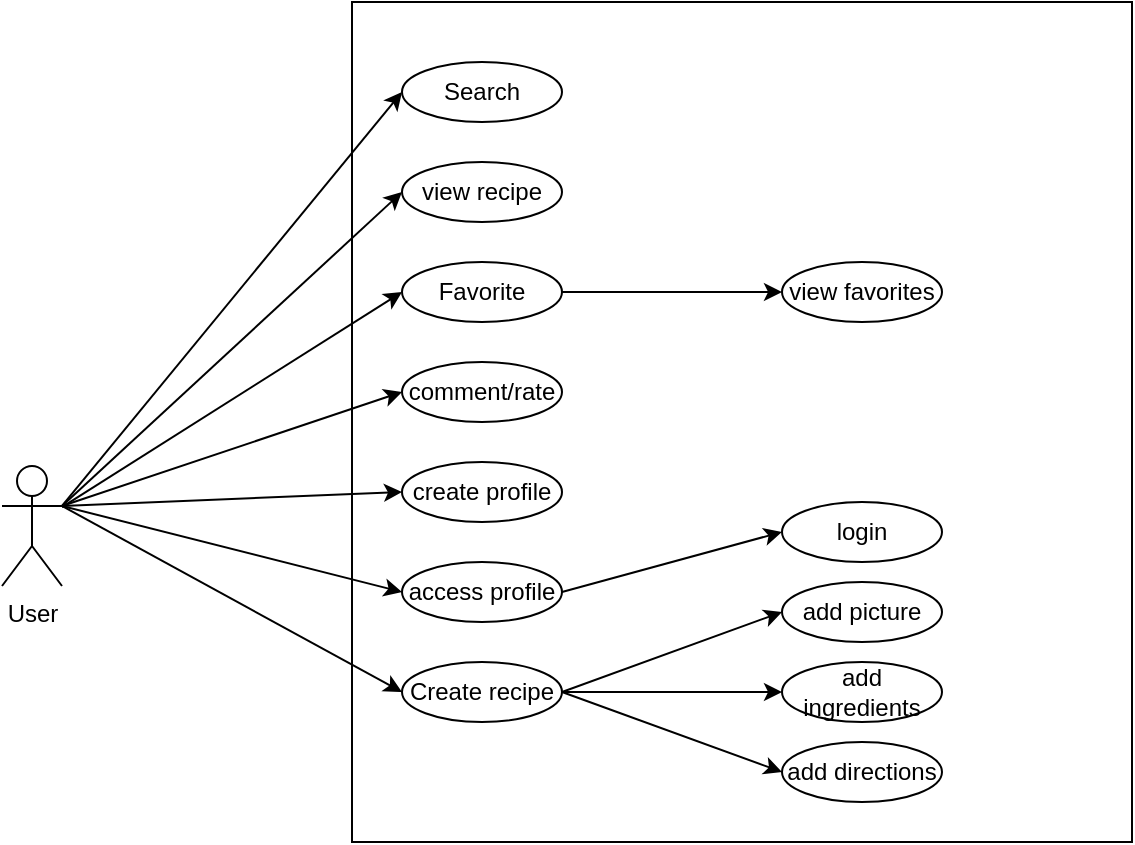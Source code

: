 <mxfile version="24.7.17">
  <diagram name="Page-1" id="3EXEuKDljUQzysCk_rgQ">
    <mxGraphModel dx="1393" dy="796" grid="1" gridSize="10" guides="1" tooltips="1" connect="1" arrows="1" fold="1" page="1" pageScale="1" pageWidth="850" pageHeight="1100" math="0" shadow="0">
      <root>
        <mxCell id="0" />
        <mxCell id="1" parent="0" />
        <mxCell id="Lbe9cYabZGH-bOl8ioFZ-1" value="User&lt;div&gt;&lt;br&gt;&lt;/div&gt;" style="shape=umlActor;verticalLabelPosition=bottom;verticalAlign=top;html=1;outlineConnect=0;" vertex="1" parent="1">
          <mxGeometry x="140" y="282" width="30" height="60" as="geometry" />
        </mxCell>
        <mxCell id="Lbe9cYabZGH-bOl8ioFZ-3" value="" style="rounded=0;whiteSpace=wrap;html=1;" vertex="1" parent="1">
          <mxGeometry x="315" y="50" width="390" height="420" as="geometry" />
        </mxCell>
        <mxCell id="Lbe9cYabZGH-bOl8ioFZ-4" value="Search" style="ellipse;whiteSpace=wrap;html=1;" vertex="1" parent="1">
          <mxGeometry x="340" y="80" width="80" height="30" as="geometry" />
        </mxCell>
        <mxCell id="Lbe9cYabZGH-bOl8ioFZ-5" value="Favorite" style="ellipse;whiteSpace=wrap;html=1;" vertex="1" parent="1">
          <mxGeometry x="340" y="180" width="80" height="30" as="geometry" />
        </mxCell>
        <mxCell id="Lbe9cYabZGH-bOl8ioFZ-6" value="comment/rate" style="ellipse;whiteSpace=wrap;html=1;" vertex="1" parent="1">
          <mxGeometry x="340" y="230" width="80" height="30" as="geometry" />
        </mxCell>
        <mxCell id="Lbe9cYabZGH-bOl8ioFZ-7" value="create profile" style="ellipse;whiteSpace=wrap;html=1;" vertex="1" parent="1">
          <mxGeometry x="340" y="280" width="80" height="30" as="geometry" />
        </mxCell>
        <mxCell id="Lbe9cYabZGH-bOl8ioFZ-8" value="access profile" style="ellipse;whiteSpace=wrap;html=1;" vertex="1" parent="1">
          <mxGeometry x="340" y="330" width="80" height="30" as="geometry" />
        </mxCell>
        <mxCell id="Lbe9cYabZGH-bOl8ioFZ-9" value="view recipe" style="ellipse;whiteSpace=wrap;html=1;" vertex="1" parent="1">
          <mxGeometry x="340" y="130" width="80" height="30" as="geometry" />
        </mxCell>
        <mxCell id="Lbe9cYabZGH-bOl8ioFZ-10" value="Create recipe" style="ellipse;whiteSpace=wrap;html=1;" vertex="1" parent="1">
          <mxGeometry x="340" y="380" width="80" height="30" as="geometry" />
        </mxCell>
        <mxCell id="Lbe9cYabZGH-bOl8ioFZ-11" value="add picture" style="ellipse;whiteSpace=wrap;html=1;" vertex="1" parent="1">
          <mxGeometry x="530" y="340" width="80" height="30" as="geometry" />
        </mxCell>
        <mxCell id="Lbe9cYabZGH-bOl8ioFZ-12" value="add ingredients" style="ellipse;whiteSpace=wrap;html=1;" vertex="1" parent="1">
          <mxGeometry x="530" y="380" width="80" height="30" as="geometry" />
        </mxCell>
        <mxCell id="Lbe9cYabZGH-bOl8ioFZ-13" value="add directions" style="ellipse;whiteSpace=wrap;html=1;" vertex="1" parent="1">
          <mxGeometry x="530" y="420" width="80" height="30" as="geometry" />
        </mxCell>
        <mxCell id="Lbe9cYabZGH-bOl8ioFZ-14" value="" style="endArrow=classic;html=1;rounded=0;entryX=0;entryY=0.5;entryDx=0;entryDy=0;exitX=1;exitY=0.333;exitDx=0;exitDy=0;exitPerimeter=0;" edge="1" parent="1" source="Lbe9cYabZGH-bOl8ioFZ-1" target="Lbe9cYabZGH-bOl8ioFZ-4">
          <mxGeometry width="50" height="50" relative="1" as="geometry">
            <mxPoint x="400" y="430" as="sourcePoint" />
            <mxPoint x="450" y="380" as="targetPoint" />
          </mxGeometry>
        </mxCell>
        <mxCell id="Lbe9cYabZGH-bOl8ioFZ-15" value="" style="endArrow=classic;html=1;rounded=0;entryX=0;entryY=0.5;entryDx=0;entryDy=0;exitX=1;exitY=0.333;exitDx=0;exitDy=0;exitPerimeter=0;" edge="1" parent="1" source="Lbe9cYabZGH-bOl8ioFZ-1" target="Lbe9cYabZGH-bOl8ioFZ-9">
          <mxGeometry width="50" height="50" relative="1" as="geometry">
            <mxPoint x="180" y="303" as="sourcePoint" />
            <mxPoint x="350" y="105" as="targetPoint" />
          </mxGeometry>
        </mxCell>
        <mxCell id="Lbe9cYabZGH-bOl8ioFZ-16" value="" style="endArrow=classic;html=1;rounded=0;entryX=0;entryY=0.5;entryDx=0;entryDy=0;" edge="1" parent="1" source="Lbe9cYabZGH-bOl8ioFZ-1" target="Lbe9cYabZGH-bOl8ioFZ-5">
          <mxGeometry width="50" height="50" relative="1" as="geometry">
            <mxPoint x="190" y="313" as="sourcePoint" />
            <mxPoint x="360" y="115" as="targetPoint" />
          </mxGeometry>
        </mxCell>
        <mxCell id="Lbe9cYabZGH-bOl8ioFZ-17" value="" style="endArrow=classic;html=1;rounded=0;entryX=0;entryY=0.5;entryDx=0;entryDy=0;exitX=1;exitY=0.333;exitDx=0;exitDy=0;exitPerimeter=0;" edge="1" parent="1" source="Lbe9cYabZGH-bOl8ioFZ-1" target="Lbe9cYabZGH-bOl8ioFZ-6">
          <mxGeometry width="50" height="50" relative="1" as="geometry">
            <mxPoint x="200" y="323" as="sourcePoint" />
            <mxPoint x="370" y="125" as="targetPoint" />
          </mxGeometry>
        </mxCell>
        <mxCell id="Lbe9cYabZGH-bOl8ioFZ-18" value="" style="endArrow=classic;html=1;rounded=0;entryX=0;entryY=0.5;entryDx=0;entryDy=0;exitX=1;exitY=0.333;exitDx=0;exitDy=0;exitPerimeter=0;" edge="1" parent="1" source="Lbe9cYabZGH-bOl8ioFZ-1" target="Lbe9cYabZGH-bOl8ioFZ-7">
          <mxGeometry width="50" height="50" relative="1" as="geometry">
            <mxPoint x="210" y="333" as="sourcePoint" />
            <mxPoint x="380" y="135" as="targetPoint" />
          </mxGeometry>
        </mxCell>
        <mxCell id="Lbe9cYabZGH-bOl8ioFZ-19" value="" style="endArrow=classic;html=1;rounded=0;entryX=0;entryY=0.5;entryDx=0;entryDy=0;exitX=1;exitY=0.333;exitDx=0;exitDy=0;exitPerimeter=0;" edge="1" parent="1" source="Lbe9cYabZGH-bOl8ioFZ-1" target="Lbe9cYabZGH-bOl8ioFZ-8">
          <mxGeometry width="50" height="50" relative="1" as="geometry">
            <mxPoint x="220" y="343" as="sourcePoint" />
            <mxPoint x="390" y="145" as="targetPoint" />
          </mxGeometry>
        </mxCell>
        <mxCell id="Lbe9cYabZGH-bOl8ioFZ-20" value="" style="endArrow=classic;html=1;rounded=0;exitX=1;exitY=0.333;exitDx=0;exitDy=0;exitPerimeter=0;entryX=0;entryY=0.5;entryDx=0;entryDy=0;" edge="1" parent="1" source="Lbe9cYabZGH-bOl8ioFZ-1" target="Lbe9cYabZGH-bOl8ioFZ-10">
          <mxGeometry width="50" height="50" relative="1" as="geometry">
            <mxPoint x="230" y="353" as="sourcePoint" />
            <mxPoint x="400" y="155" as="targetPoint" />
          </mxGeometry>
        </mxCell>
        <mxCell id="Lbe9cYabZGH-bOl8ioFZ-21" value="" style="endArrow=classic;html=1;rounded=0;entryX=0;entryY=0.5;entryDx=0;entryDy=0;exitX=1;exitY=0.5;exitDx=0;exitDy=0;" edge="1" parent="1" source="Lbe9cYabZGH-bOl8ioFZ-10" target="Lbe9cYabZGH-bOl8ioFZ-11">
          <mxGeometry width="50" height="50" relative="1" as="geometry">
            <mxPoint x="400" y="430" as="sourcePoint" />
            <mxPoint x="450" y="380" as="targetPoint" />
          </mxGeometry>
        </mxCell>
        <mxCell id="Lbe9cYabZGH-bOl8ioFZ-22" value="" style="endArrow=classic;html=1;rounded=0;entryX=0;entryY=0.5;entryDx=0;entryDy=0;exitX=1;exitY=0.5;exitDx=0;exitDy=0;" edge="1" parent="1" source="Lbe9cYabZGH-bOl8ioFZ-10" target="Lbe9cYabZGH-bOl8ioFZ-12">
          <mxGeometry width="50" height="50" relative="1" as="geometry">
            <mxPoint x="240" y="363" as="sourcePoint" />
            <mxPoint x="410" y="165" as="targetPoint" />
          </mxGeometry>
        </mxCell>
        <mxCell id="Lbe9cYabZGH-bOl8ioFZ-23" value="" style="endArrow=classic;html=1;rounded=0;entryX=0;entryY=0.5;entryDx=0;entryDy=0;exitX=1;exitY=0.5;exitDx=0;exitDy=0;" edge="1" parent="1" source="Lbe9cYabZGH-bOl8ioFZ-10" target="Lbe9cYabZGH-bOl8ioFZ-13">
          <mxGeometry width="50" height="50" relative="1" as="geometry">
            <mxPoint x="250" y="373" as="sourcePoint" />
            <mxPoint x="420" y="175" as="targetPoint" />
          </mxGeometry>
        </mxCell>
        <mxCell id="Lbe9cYabZGH-bOl8ioFZ-24" value="view favorites" style="ellipse;whiteSpace=wrap;html=1;" vertex="1" parent="1">
          <mxGeometry x="530" y="180" width="80" height="30" as="geometry" />
        </mxCell>
        <mxCell id="Lbe9cYabZGH-bOl8ioFZ-25" value="login" style="ellipse;whiteSpace=wrap;html=1;" vertex="1" parent="1">
          <mxGeometry x="530" y="300" width="80" height="30" as="geometry" />
        </mxCell>
        <mxCell id="Lbe9cYabZGH-bOl8ioFZ-26" value="" style="endArrow=classic;html=1;rounded=0;entryX=0;entryY=0.5;entryDx=0;entryDy=0;exitX=1;exitY=0.5;exitDx=0;exitDy=0;" edge="1" parent="1" source="Lbe9cYabZGH-bOl8ioFZ-5" target="Lbe9cYabZGH-bOl8ioFZ-24">
          <mxGeometry width="50" height="50" relative="1" as="geometry">
            <mxPoint x="180" y="310" as="sourcePoint" />
            <mxPoint x="350" y="105" as="targetPoint" />
          </mxGeometry>
        </mxCell>
        <mxCell id="Lbe9cYabZGH-bOl8ioFZ-27" value="" style="endArrow=classic;html=1;rounded=0;entryX=0;entryY=0.5;entryDx=0;entryDy=0;exitX=1;exitY=0.5;exitDx=0;exitDy=0;" edge="1" parent="1" source="Lbe9cYabZGH-bOl8ioFZ-8" target="Lbe9cYabZGH-bOl8ioFZ-25">
          <mxGeometry width="50" height="50" relative="1" as="geometry">
            <mxPoint x="190" y="320" as="sourcePoint" />
            <mxPoint x="360" y="115" as="targetPoint" />
          </mxGeometry>
        </mxCell>
      </root>
    </mxGraphModel>
  </diagram>
</mxfile>
